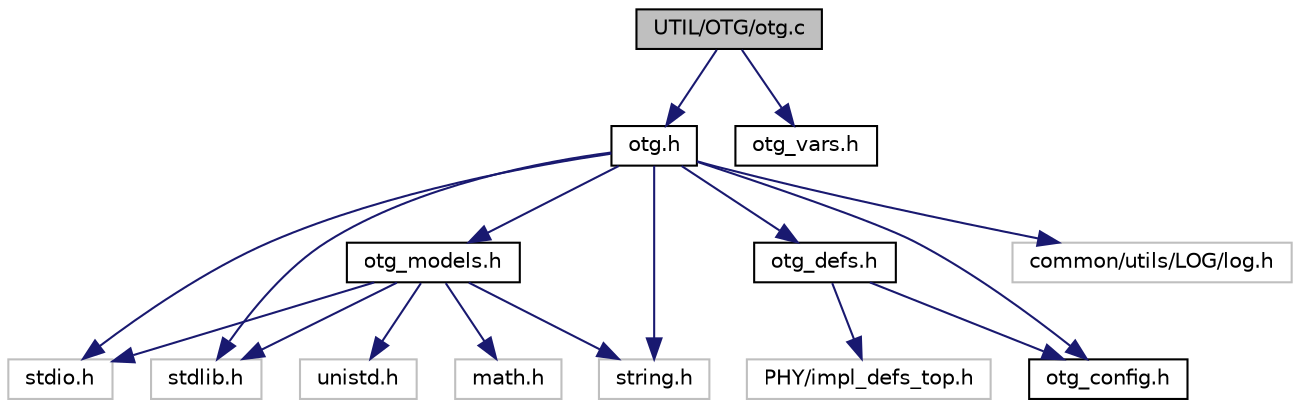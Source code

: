 digraph "UTIL/OTG/otg.c"
{
 // LATEX_PDF_SIZE
  edge [fontname="Helvetica",fontsize="10",labelfontname="Helvetica",labelfontsize="10"];
  node [fontname="Helvetica",fontsize="10",shape=record];
  Node1 [label="UTIL/OTG/otg.c",height=0.2,width=0.4,color="black", fillcolor="grey75", style="filled", fontcolor="black",tooltip="common function for otc tx and rx"];
  Node1 -> Node2 [color="midnightblue",fontsize="10",style="solid",fontname="Helvetica"];
  Node2 [label="otg.h",height=0.2,width=0.4,color="black", fillcolor="white", style="filled",URL="$otg_8h.html",tooltip="Data structure and functions for OTG."];
  Node2 -> Node3 [color="midnightblue",fontsize="10",style="solid",fontname="Helvetica"];
  Node3 [label="stdio.h",height=0.2,width=0.4,color="grey75", fillcolor="white", style="filled",tooltip=" "];
  Node2 -> Node4 [color="midnightblue",fontsize="10",style="solid",fontname="Helvetica"];
  Node4 [label="stdlib.h",height=0.2,width=0.4,color="grey75", fillcolor="white", style="filled",tooltip=" "];
  Node2 -> Node5 [color="midnightblue",fontsize="10",style="solid",fontname="Helvetica"];
  Node5 [label="string.h",height=0.2,width=0.4,color="grey75", fillcolor="white", style="filled",tooltip=" "];
  Node2 -> Node6 [color="midnightblue",fontsize="10",style="solid",fontname="Helvetica"];
  Node6 [label="otg_defs.h",height=0.2,width=0.4,color="black", fillcolor="white", style="filled",URL="$otg__defs_8h.html",tooltip="otg structure"];
  Node6 -> Node7 [color="midnightblue",fontsize="10",style="solid",fontname="Helvetica"];
  Node7 [label="PHY/impl_defs_top.h",height=0.2,width=0.4,color="grey75", fillcolor="white", style="filled",tooltip=" "];
  Node6 -> Node8 [color="midnightblue",fontsize="10",style="solid",fontname="Helvetica"];
  Node8 [label="otg_config.h",height=0.2,width=0.4,color="black", fillcolor="white", style="filled",URL="$otg__config_8h.html",tooltip="otg structure"];
  Node2 -> Node9 [color="midnightblue",fontsize="10",style="solid",fontname="Helvetica"];
  Node9 [label="otg_models.h",height=0.2,width=0.4,color="black", fillcolor="white", style="filled",URL="$otg__models_8h.html",tooltip="Data structure and functions for OTG."];
  Node9 -> Node3 [color="midnightblue",fontsize="10",style="solid",fontname="Helvetica"];
  Node9 -> Node4 [color="midnightblue",fontsize="10",style="solid",fontname="Helvetica"];
  Node9 -> Node5 [color="midnightblue",fontsize="10",style="solid",fontname="Helvetica"];
  Node9 -> Node10 [color="midnightblue",fontsize="10",style="solid",fontname="Helvetica"];
  Node10 [label="math.h",height=0.2,width=0.4,color="grey75", fillcolor="white", style="filled",tooltip=" "];
  Node9 -> Node11 [color="midnightblue",fontsize="10",style="solid",fontname="Helvetica"];
  Node11 [label="unistd.h",height=0.2,width=0.4,color="grey75", fillcolor="white", style="filled",tooltip=" "];
  Node2 -> Node8 [color="midnightblue",fontsize="10",style="solid",fontname="Helvetica"];
  Node2 -> Node12 [color="midnightblue",fontsize="10",style="solid",fontname="Helvetica"];
  Node12 [label="common/utils/LOG/log.h",height=0.2,width=0.4,color="grey75", fillcolor="white", style="filled",tooltip=" "];
  Node1 -> Node13 [color="midnightblue",fontsize="10",style="solid",fontname="Helvetica"];
  Node13 [label="otg_vars.h",height=0.2,width=0.4,color="black", fillcolor="white", style="filled",URL="$otg__vars_8h.html",tooltip="Global structure."];
}
